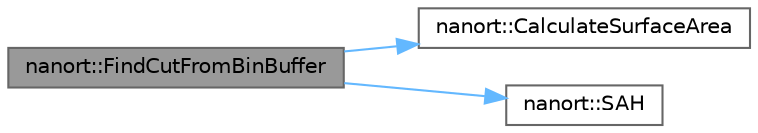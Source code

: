 digraph "nanort::FindCutFromBinBuffer"
{
 // LATEX_PDF_SIZE
  bgcolor="transparent";
  edge [fontname=Helvetica,fontsize=10,labelfontname=Helvetica,labelfontsize=10];
  node [fontname=Helvetica,fontsize=10,shape=box,height=0.2,width=0.4];
  rankdir="LR";
  Node1 [label="nanort::FindCutFromBinBuffer",height=0.2,width=0.4,color="gray40", fillcolor="grey60", style="filled", fontcolor="black",tooltip=" "];
  Node1 -> Node2 [color="steelblue1",style="solid"];
  Node2 [label="nanort::CalculateSurfaceArea",height=0.2,width=0.4,color="grey40", fillcolor="white", style="filled",URL="$a00474.html#a1f672faac125854c89c907614545fe60",tooltip=" "];
  Node1 -> Node3 [color="steelblue1",style="solid"];
  Node3 [label="nanort::SAH",height=0.2,width=0.4,color="grey40", fillcolor="white", style="filled",URL="$a00474.html#a2224f7a101ce863a9332f059dfef9dd1",tooltip=" "];
}
